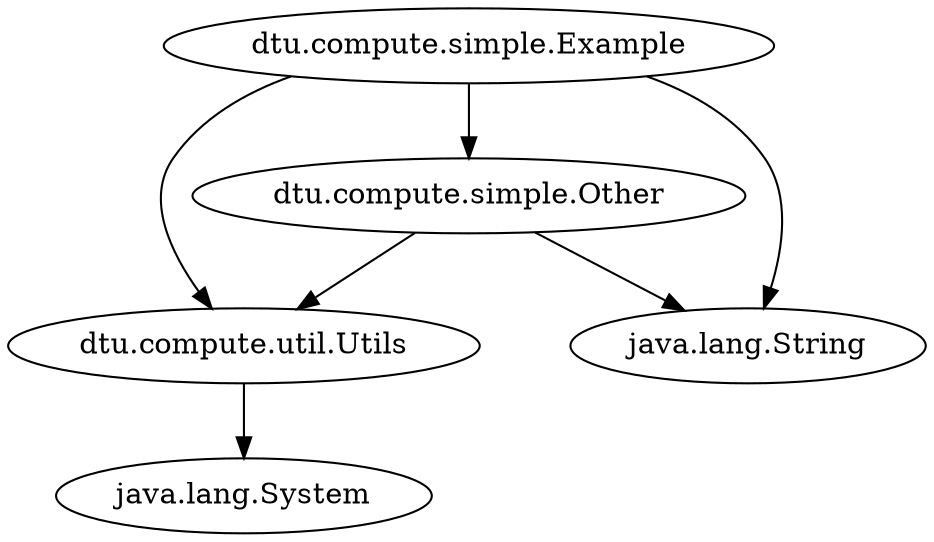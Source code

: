 digraph SourceGra {
x0 [label = "dtu.compute.simple.Example";
]x1 [label = "dtu.compute.util.Utils";
]x2 [label = "java.lang.String";
]x3 [label = "dtu.compute.simple.Other";
]x4 [label = "java.lang.System";
]x0 -> x1;
x0 -> x2;
x0 -> x3;
x3 -> x2;
x3 -> x1;
x1 -> x4;
}